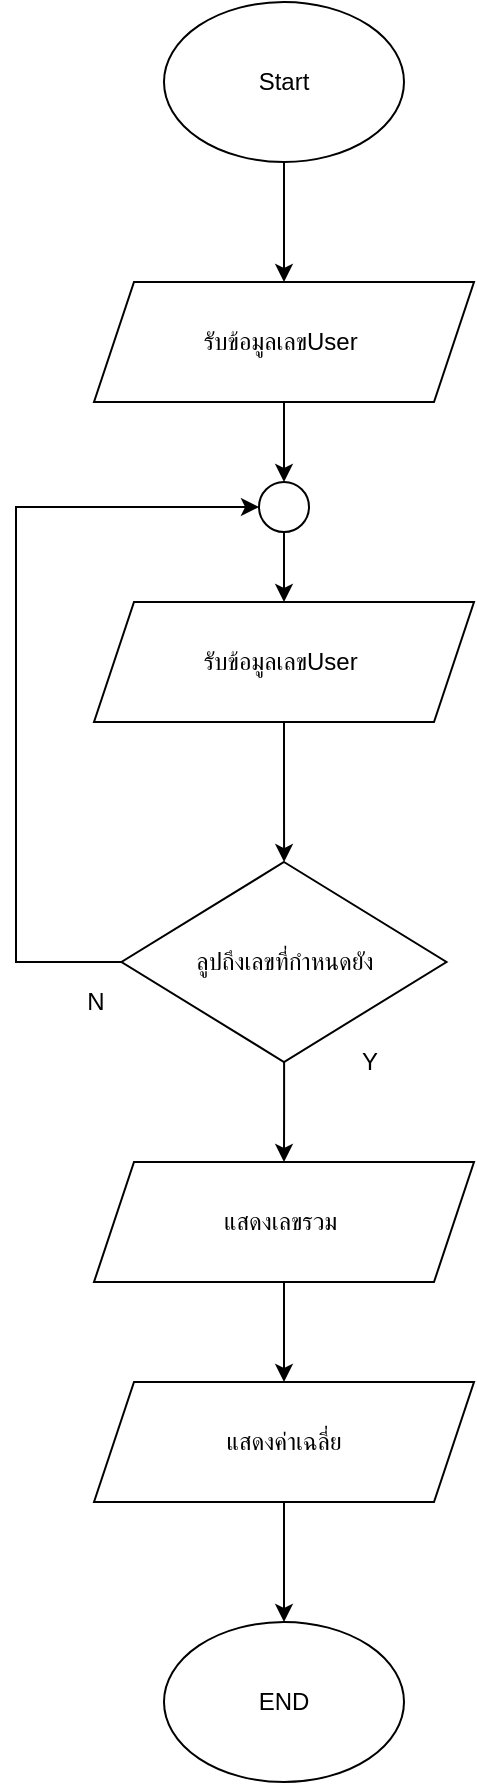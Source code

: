 <mxfile version="25.0.1">
  <diagram name="หน้า-1" id="Gp6wyBR0s-1a1TLwLxRN">
    <mxGraphModel dx="3029" dy="1358" grid="1" gridSize="10" guides="1" tooltips="1" connect="1" arrows="1" fold="1" page="1" pageScale="1" pageWidth="827" pageHeight="1169" math="0" shadow="0">
      <root>
        <mxCell id="0" />
        <mxCell id="1" parent="0" />
        <mxCell id="XmBFTufAw3-Jgd6syBJF-3" value="" style="edgeStyle=orthogonalEdgeStyle;rounded=0;orthogonalLoop=1;jettySize=auto;html=1;" edge="1" parent="1" source="XmBFTufAw3-Jgd6syBJF-1" target="XmBFTufAw3-Jgd6syBJF-2">
          <mxGeometry relative="1" as="geometry" />
        </mxCell>
        <mxCell id="XmBFTufAw3-Jgd6syBJF-1" value="Start" style="ellipse;whiteSpace=wrap;html=1;" vertex="1" parent="1">
          <mxGeometry x="354" y="70" width="120" height="80" as="geometry" />
        </mxCell>
        <mxCell id="XmBFTufAw3-Jgd6syBJF-6" value="" style="edgeStyle=orthogonalEdgeStyle;rounded=0;orthogonalLoop=1;jettySize=auto;html=1;" edge="1" parent="1" source="XmBFTufAw3-Jgd6syBJF-2" target="XmBFTufAw3-Jgd6syBJF-5">
          <mxGeometry relative="1" as="geometry" />
        </mxCell>
        <mxCell id="XmBFTufAw3-Jgd6syBJF-2" value="รับข้อมูลเลขUser&amp;nbsp;" style="shape=parallelogram;perimeter=parallelogramPerimeter;whiteSpace=wrap;html=1;fixedSize=1;" vertex="1" parent="1">
          <mxGeometry x="319" y="210" width="190" height="60" as="geometry" />
        </mxCell>
        <mxCell id="XmBFTufAw3-Jgd6syBJF-9" value="" style="edgeStyle=orthogonalEdgeStyle;rounded=0;orthogonalLoop=1;jettySize=auto;html=1;" edge="1" parent="1" source="XmBFTufAw3-Jgd6syBJF-4" target="XmBFTufAw3-Jgd6syBJF-8">
          <mxGeometry relative="1" as="geometry" />
        </mxCell>
        <mxCell id="XmBFTufAw3-Jgd6syBJF-4" value="รับข้อมูลเลขUser&amp;nbsp;" style="shape=parallelogram;perimeter=parallelogramPerimeter;whiteSpace=wrap;html=1;fixedSize=1;" vertex="1" parent="1">
          <mxGeometry x="319" y="370" width="190" height="60" as="geometry" />
        </mxCell>
        <mxCell id="XmBFTufAw3-Jgd6syBJF-7" value="" style="edgeStyle=orthogonalEdgeStyle;rounded=0;orthogonalLoop=1;jettySize=auto;html=1;" edge="1" parent="1" source="XmBFTufAw3-Jgd6syBJF-5" target="XmBFTufAw3-Jgd6syBJF-4">
          <mxGeometry relative="1" as="geometry" />
        </mxCell>
        <mxCell id="XmBFTufAw3-Jgd6syBJF-5" value="" style="ellipse;whiteSpace=wrap;html=1;aspect=fixed;" vertex="1" parent="1">
          <mxGeometry x="401.5" y="310" width="25" height="25" as="geometry" />
        </mxCell>
        <mxCell id="XmBFTufAw3-Jgd6syBJF-12" style="edgeStyle=orthogonalEdgeStyle;rounded=0;orthogonalLoop=1;jettySize=auto;html=1;entryX=0;entryY=0.5;entryDx=0;entryDy=0;" edge="1" parent="1" source="XmBFTufAw3-Jgd6syBJF-8" target="XmBFTufAw3-Jgd6syBJF-5">
          <mxGeometry relative="1" as="geometry">
            <Array as="points">
              <mxPoint x="280" y="550" />
              <mxPoint x="280" y="323" />
            </Array>
          </mxGeometry>
        </mxCell>
        <mxCell id="XmBFTufAw3-Jgd6syBJF-15" value="" style="edgeStyle=orthogonalEdgeStyle;rounded=0;orthogonalLoop=1;jettySize=auto;html=1;" edge="1" parent="1" source="XmBFTufAw3-Jgd6syBJF-8" target="XmBFTufAw3-Jgd6syBJF-13">
          <mxGeometry relative="1" as="geometry" />
        </mxCell>
        <mxCell id="XmBFTufAw3-Jgd6syBJF-8" value="ลูปถึงเลขที่กำหนดยัง" style="rhombus;whiteSpace=wrap;html=1;" vertex="1" parent="1">
          <mxGeometry x="332.75" y="500" width="162.5" height="100" as="geometry" />
        </mxCell>
        <mxCell id="XmBFTufAw3-Jgd6syBJF-10" value="Y" style="text;html=1;align=center;verticalAlign=middle;whiteSpace=wrap;rounded=0;" vertex="1" parent="1">
          <mxGeometry x="426.5" y="585" width="60" height="30" as="geometry" />
        </mxCell>
        <mxCell id="XmBFTufAw3-Jgd6syBJF-11" value="N" style="text;html=1;align=center;verticalAlign=middle;whiteSpace=wrap;rounded=0;" vertex="1" parent="1">
          <mxGeometry x="290" y="555" width="60" height="30" as="geometry" />
        </mxCell>
        <mxCell id="XmBFTufAw3-Jgd6syBJF-16" value="" style="edgeStyle=orthogonalEdgeStyle;rounded=0;orthogonalLoop=1;jettySize=auto;html=1;" edge="1" parent="1" source="XmBFTufAw3-Jgd6syBJF-13" target="XmBFTufAw3-Jgd6syBJF-14">
          <mxGeometry relative="1" as="geometry" />
        </mxCell>
        <mxCell id="XmBFTufAw3-Jgd6syBJF-13" value="แสดงเลขรวม&amp;nbsp;" style="shape=parallelogram;perimeter=parallelogramPerimeter;whiteSpace=wrap;html=1;fixedSize=1;" vertex="1" parent="1">
          <mxGeometry x="319" y="650" width="190" height="60" as="geometry" />
        </mxCell>
        <mxCell id="XmBFTufAw3-Jgd6syBJF-18" value="" style="edgeStyle=orthogonalEdgeStyle;rounded=0;orthogonalLoop=1;jettySize=auto;html=1;" edge="1" parent="1" source="XmBFTufAw3-Jgd6syBJF-14" target="XmBFTufAw3-Jgd6syBJF-17">
          <mxGeometry relative="1" as="geometry" />
        </mxCell>
        <mxCell id="XmBFTufAw3-Jgd6syBJF-14" value="แสดงค่าเฉลี่ย" style="shape=parallelogram;perimeter=parallelogramPerimeter;whiteSpace=wrap;html=1;fixedSize=1;" vertex="1" parent="1">
          <mxGeometry x="319" y="760" width="190" height="60" as="geometry" />
        </mxCell>
        <mxCell id="XmBFTufAw3-Jgd6syBJF-17" value="END" style="ellipse;whiteSpace=wrap;html=1;" vertex="1" parent="1">
          <mxGeometry x="354" y="880" width="120" height="80" as="geometry" />
        </mxCell>
      </root>
    </mxGraphModel>
  </diagram>
</mxfile>
